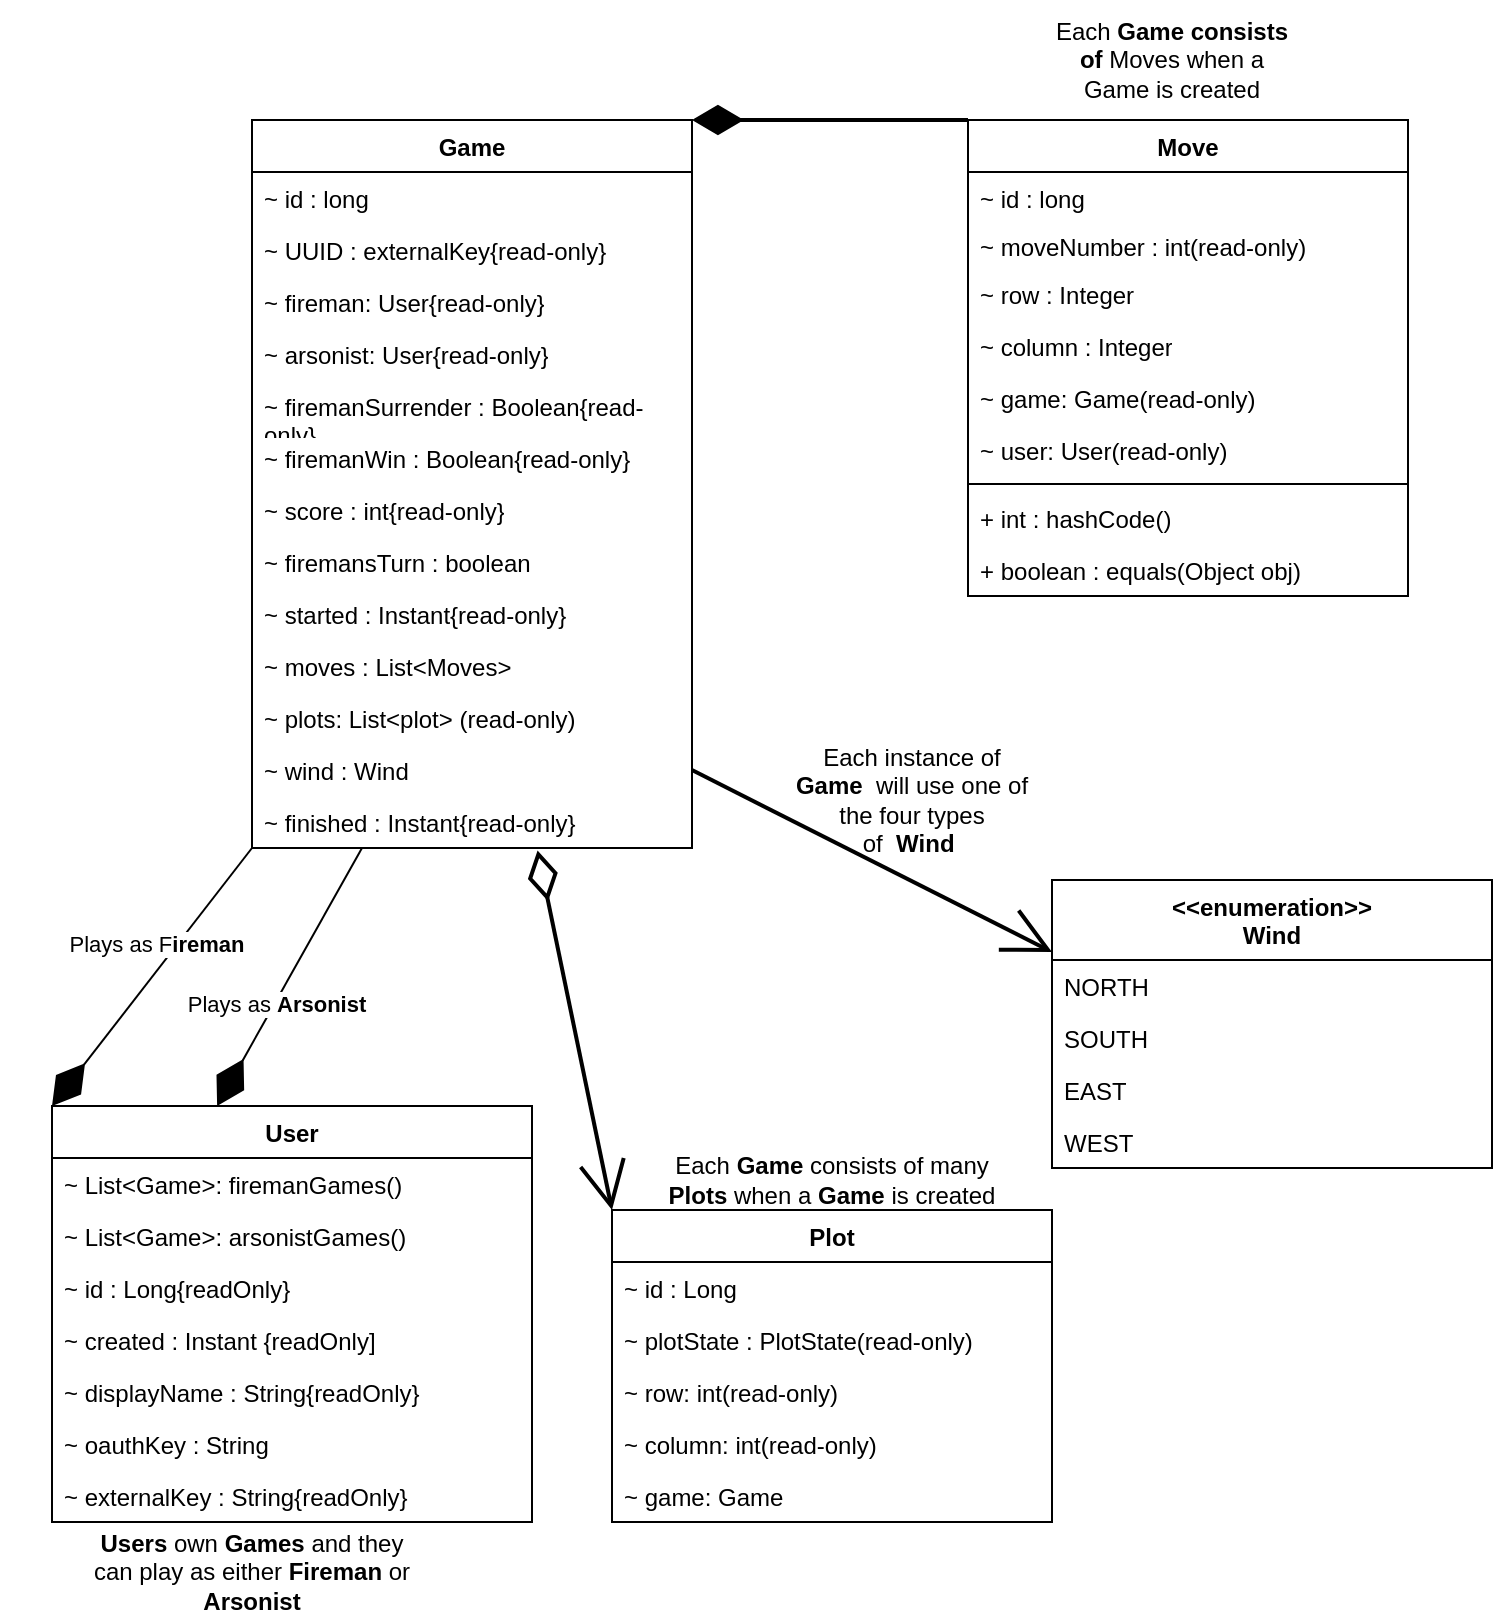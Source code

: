 <mxfile version="24.7.17">
  <diagram name="Page-1" id="W8P2e8QXl9jIIrar-pqP">
    <mxGraphModel dx="618" dy="365" grid="1" gridSize="10" guides="1" tooltips="1" connect="1" arrows="1" fold="1" page="1" pageScale="1" pageWidth="850" pageHeight="1100" math="0" shadow="0">
      <root>
        <mxCell id="0" />
        <mxCell id="1" parent="0" />
        <mxCell id="U3xS2Xd4ZOhI2V2aKV24-5" value="Move" style="swimlane;fontStyle=1;align=center;verticalAlign=top;childLayout=stackLayout;horizontal=1;startSize=26;horizontalStack=0;resizeParent=1;resizeParentMax=0;resizeLast=0;collapsible=1;marginBottom=0;whiteSpace=wrap;html=1;" parent="1" vertex="1">
          <mxGeometry x="538" y="70" width="220" height="238" as="geometry" />
        </mxCell>
        <mxCell id="vchuLV-9Gx36_uQUeISo-2" value="~ id : long" style="text;strokeColor=none;fillColor=none;align=left;verticalAlign=top;spacingLeft=4;spacingRight=4;overflow=hidden;rotatable=0;points=[[0,0.5],[1,0.5]];portConstraint=eastwest;whiteSpace=wrap;html=1;" vertex="1" parent="U3xS2Xd4ZOhI2V2aKV24-5">
          <mxGeometry y="26" width="220" height="24" as="geometry" />
        </mxCell>
        <mxCell id="U3xS2Xd4ZOhI2V2aKV24-6" value="~ moveNumber : int(read-only)" style="text;strokeColor=none;fillColor=none;align=left;verticalAlign=top;spacingLeft=4;spacingRight=4;overflow=hidden;rotatable=0;points=[[0,0.5],[1,0.5]];portConstraint=eastwest;whiteSpace=wrap;html=1;" parent="U3xS2Xd4ZOhI2V2aKV24-5" vertex="1">
          <mxGeometry y="50" width="220" height="24" as="geometry" />
        </mxCell>
        <mxCell id="RYduX_MG5zRAx5sU0X7O-1" value="~ row : Integer" style="text;strokeColor=none;fillColor=none;align=left;verticalAlign=top;spacingLeft=4;spacingRight=4;overflow=hidden;rotatable=0;points=[[0,0.5],[1,0.5]];portConstraint=eastwest;whiteSpace=wrap;html=1;" parent="U3xS2Xd4ZOhI2V2aKV24-5" vertex="1">
          <mxGeometry y="74" width="220" height="26" as="geometry" />
        </mxCell>
        <mxCell id="RYduX_MG5zRAx5sU0X7O-3" value="~ column : Integer" style="text;strokeColor=none;fillColor=none;align=left;verticalAlign=top;spacingLeft=4;spacingRight=4;overflow=hidden;rotatable=0;points=[[0,0.5],[1,0.5]];portConstraint=eastwest;whiteSpace=wrap;html=1;" parent="U3xS2Xd4ZOhI2V2aKV24-5" vertex="1">
          <mxGeometry y="100" width="220" height="26" as="geometry" />
        </mxCell>
        <mxCell id="RYduX_MG5zRAx5sU0X7O-2" value="~ game: Game(read-only)" style="text;strokeColor=none;fillColor=none;align=left;verticalAlign=top;spacingLeft=4;spacingRight=4;overflow=hidden;rotatable=0;points=[[0,0.5],[1,0.5]];portConstraint=eastwest;whiteSpace=wrap;html=1;" parent="U3xS2Xd4ZOhI2V2aKV24-5" vertex="1">
          <mxGeometry y="126" width="220" height="26" as="geometry" />
        </mxCell>
        <mxCell id="RYduX_MG5zRAx5sU0X7O-13" value="~ user: User(read-only)" style="text;strokeColor=none;fillColor=none;align=left;verticalAlign=top;spacingLeft=4;spacingRight=4;overflow=hidden;rotatable=0;points=[[0,0.5],[1,0.5]];portConstraint=eastwest;whiteSpace=wrap;html=1;" parent="U3xS2Xd4ZOhI2V2aKV24-5" vertex="1">
          <mxGeometry y="152" width="220" height="26" as="geometry" />
        </mxCell>
        <mxCell id="U3xS2Xd4ZOhI2V2aKV24-7" value="" style="line;strokeWidth=1;fillColor=none;align=left;verticalAlign=middle;spacingTop=-1;spacingLeft=3;spacingRight=3;rotatable=0;labelPosition=right;points=[];portConstraint=eastwest;strokeColor=inherit;" parent="U3xS2Xd4ZOhI2V2aKV24-5" vertex="1">
          <mxGeometry y="178" width="220" height="8" as="geometry" />
        </mxCell>
        <mxCell id="sLbZc5f34y555rs3LQ_W-40" value="+ int : hashCode()" style="text;strokeColor=none;fillColor=none;align=left;verticalAlign=top;spacingLeft=4;spacingRight=4;overflow=hidden;rotatable=0;points=[[0,0.5],[1,0.5]];portConstraint=eastwest;whiteSpace=wrap;html=1;" parent="U3xS2Xd4ZOhI2V2aKV24-5" vertex="1">
          <mxGeometry y="186" width="220" height="26" as="geometry" />
        </mxCell>
        <mxCell id="vchuLV-9Gx36_uQUeISo-13" value="+ boolean : equals(Object obj)" style="text;strokeColor=none;fillColor=none;align=left;verticalAlign=top;spacingLeft=4;spacingRight=4;overflow=hidden;rotatable=0;points=[[0,0.5],[1,0.5]];portConstraint=eastwest;whiteSpace=wrap;html=1;" vertex="1" parent="U3xS2Xd4ZOhI2V2aKV24-5">
          <mxGeometry y="212" width="220" height="26" as="geometry" />
        </mxCell>
        <mxCell id="U3xS2Xd4ZOhI2V2aKV24-9" value="Game" style="swimlane;fontStyle=1;align=center;verticalAlign=top;childLayout=stackLayout;horizontal=1;startSize=26;horizontalStack=0;resizeParent=1;resizeParentMax=0;resizeLast=0;collapsible=1;marginBottom=0;whiteSpace=wrap;html=1;" parent="1" vertex="1">
          <mxGeometry x="180" y="70" width="220" height="364" as="geometry" />
        </mxCell>
        <mxCell id="vchuLV-9Gx36_uQUeISo-15" value="~ id : long" style="text;strokeColor=none;fillColor=none;align=left;verticalAlign=top;spacingLeft=4;spacingRight=4;overflow=hidden;rotatable=0;points=[[0,0.5],[1,0.5]];portConstraint=eastwest;whiteSpace=wrap;html=1;" vertex="1" parent="U3xS2Xd4ZOhI2V2aKV24-9">
          <mxGeometry y="26" width="220" height="26" as="geometry" />
        </mxCell>
        <mxCell id="vchuLV-9Gx36_uQUeISo-20" value="~ UUID : externalKey{read-only}" style="text;strokeColor=none;fillColor=none;align=left;verticalAlign=top;spacingLeft=4;spacingRight=4;overflow=hidden;rotatable=0;points=[[0,0.5],[1,0.5]];portConstraint=eastwest;whiteSpace=wrap;html=1;" vertex="1" parent="U3xS2Xd4ZOhI2V2aKV24-9">
          <mxGeometry y="52" width="220" height="26" as="geometry" />
        </mxCell>
        <mxCell id="sLbZc5f34y555rs3LQ_W-17" value="~ fireman: User{read-only}" style="text;strokeColor=none;fillColor=none;align=left;verticalAlign=top;spacingLeft=4;spacingRight=4;overflow=hidden;rotatable=0;points=[[0,0.5],[1,0.5]];portConstraint=eastwest;whiteSpace=wrap;html=1;" parent="U3xS2Xd4ZOhI2V2aKV24-9" vertex="1">
          <mxGeometry y="78" width="220" height="26" as="geometry" />
        </mxCell>
        <mxCell id="sLbZc5f34y555rs3LQ_W-16" value="~ arsonist: User{read-only}" style="text;strokeColor=none;fillColor=none;align=left;verticalAlign=top;spacingLeft=4;spacingRight=4;overflow=hidden;rotatable=0;points=[[0,0.5],[1,0.5]];portConstraint=eastwest;whiteSpace=wrap;html=1;" parent="U3xS2Xd4ZOhI2V2aKV24-9" vertex="1">
          <mxGeometry y="104" width="220" height="26" as="geometry" />
        </mxCell>
        <mxCell id="vchuLV-9Gx36_uQUeISo-17" value="~ firemanSurrender : Boolean{read-only}" style="text;strokeColor=none;fillColor=none;align=left;verticalAlign=top;spacingLeft=4;spacingRight=4;overflow=hidden;rotatable=0;points=[[0,0.5],[1,0.5]];portConstraint=eastwest;whiteSpace=wrap;html=1;" vertex="1" parent="U3xS2Xd4ZOhI2V2aKV24-9">
          <mxGeometry y="130" width="220" height="26" as="geometry" />
        </mxCell>
        <mxCell id="vchuLV-9Gx36_uQUeISo-16" value="~ firemanWin : Boolean{read-only}" style="text;strokeColor=none;fillColor=none;align=left;verticalAlign=top;spacingLeft=4;spacingRight=4;overflow=hidden;rotatable=0;points=[[0,0.5],[1,0.5]];portConstraint=eastwest;whiteSpace=wrap;html=1;" vertex="1" parent="U3xS2Xd4ZOhI2V2aKV24-9">
          <mxGeometry y="156" width="220" height="26" as="geometry" />
        </mxCell>
        <mxCell id="U3xS2Xd4ZOhI2V2aKV24-12" value="~ score : int{read-only}" style="text;strokeColor=none;fillColor=none;align=left;verticalAlign=top;spacingLeft=4;spacingRight=4;overflow=hidden;rotatable=0;points=[[0,0.5],[1,0.5]];portConstraint=eastwest;whiteSpace=wrap;html=1;" parent="U3xS2Xd4ZOhI2V2aKV24-9" vertex="1">
          <mxGeometry y="182" width="220" height="26" as="geometry" />
        </mxCell>
        <mxCell id="mMBtxs_xHi3dSldJMzsw-1" value="~ firemansTurn : boolean" style="text;strokeColor=none;fillColor=none;align=left;verticalAlign=top;spacingLeft=4;spacingRight=4;overflow=hidden;rotatable=0;points=[[0,0.5],[1,0.5]];portConstraint=eastwest;whiteSpace=wrap;html=1;" parent="U3xS2Xd4ZOhI2V2aKV24-9" vertex="1">
          <mxGeometry y="208" width="220" height="26" as="geometry" />
        </mxCell>
        <mxCell id="vchuLV-9Gx36_uQUeISo-18" value="~ started : Instant{read-only}" style="text;strokeColor=none;fillColor=none;align=left;verticalAlign=top;spacingLeft=4;spacingRight=4;overflow=hidden;rotatable=0;points=[[0,0.5],[1,0.5]];portConstraint=eastwest;whiteSpace=wrap;html=1;" vertex="1" parent="U3xS2Xd4ZOhI2V2aKV24-9">
          <mxGeometry y="234" width="220" height="26" as="geometry" />
        </mxCell>
        <mxCell id="sLbZc5f34y555rs3LQ_W-57" value="~ moves : List&amp;lt;Moves&amp;gt;" style="text;strokeColor=none;fillColor=none;align=left;verticalAlign=top;spacingLeft=4;spacingRight=4;overflow=hidden;rotatable=0;points=[[0,0.5],[1,0.5]];portConstraint=eastwest;whiteSpace=wrap;html=1;" parent="U3xS2Xd4ZOhI2V2aKV24-9" vertex="1">
          <mxGeometry y="260" width="220" height="26" as="geometry" />
        </mxCell>
        <mxCell id="mMBtxs_xHi3dSldJMzsw-3" value="~ plots: List&amp;lt;plot&amp;gt; (read-only)" style="text;strokeColor=none;fillColor=none;align=left;verticalAlign=top;spacingLeft=4;spacingRight=4;overflow=hidden;rotatable=0;points=[[0,0.5],[1,0.5]];portConstraint=eastwest;whiteSpace=wrap;html=1;" parent="U3xS2Xd4ZOhI2V2aKV24-9" vertex="1">
          <mxGeometry y="286" width="220" height="26" as="geometry" />
        </mxCell>
        <mxCell id="sLbZc5f34y555rs3LQ_W-64" value="~ wind : Wind" style="text;strokeColor=none;fillColor=none;align=left;verticalAlign=top;spacingLeft=4;spacingRight=4;overflow=hidden;rotatable=0;points=[[0,0.5],[1,0.5]];portConstraint=eastwest;whiteSpace=wrap;html=1;" parent="U3xS2Xd4ZOhI2V2aKV24-9" vertex="1">
          <mxGeometry y="312" width="220" height="26" as="geometry" />
        </mxCell>
        <mxCell id="vchuLV-9Gx36_uQUeISo-19" value="~ finished : Instant{read-only}" style="text;strokeColor=none;fillColor=none;align=left;verticalAlign=top;spacingLeft=4;spacingRight=4;overflow=hidden;rotatable=0;points=[[0,0.5],[1,0.5]];portConstraint=eastwest;whiteSpace=wrap;html=1;" vertex="1" parent="U3xS2Xd4ZOhI2V2aKV24-9">
          <mxGeometry y="338" width="220" height="26" as="geometry" />
        </mxCell>
        <mxCell id="U3xS2Xd4ZOhI2V2aKV24-17" value="Plot" style="swimlane;fontStyle=1;align=center;verticalAlign=top;childLayout=stackLayout;horizontal=1;startSize=26;horizontalStack=0;resizeParent=1;resizeParentMax=0;resizeLast=0;collapsible=1;marginBottom=0;whiteSpace=wrap;html=1;" parent="1" vertex="1">
          <mxGeometry x="360" y="615" width="220" height="156" as="geometry" />
        </mxCell>
        <mxCell id="vchuLV-9Gx36_uQUeISo-14" value="~ id : Long&amp;nbsp;" style="text;strokeColor=none;fillColor=none;align=left;verticalAlign=top;spacingLeft=4;spacingRight=4;overflow=hidden;rotatable=0;points=[[0,0.5],[1,0.5]];portConstraint=eastwest;whiteSpace=wrap;html=1;" vertex="1" parent="U3xS2Xd4ZOhI2V2aKV24-17">
          <mxGeometry y="26" width="220" height="26" as="geometry" />
        </mxCell>
        <mxCell id="U3xS2Xd4ZOhI2V2aKV24-18" value="~ plotState : PlotState(read-only)" style="text;strokeColor=none;fillColor=none;align=left;verticalAlign=top;spacingLeft=4;spacingRight=4;overflow=hidden;rotatable=0;points=[[0,0.5],[1,0.5]];portConstraint=eastwest;whiteSpace=wrap;html=1;" parent="U3xS2Xd4ZOhI2V2aKV24-17" vertex="1">
          <mxGeometry y="52" width="220" height="26" as="geometry" />
        </mxCell>
        <mxCell id="mMBtxs_xHi3dSldJMzsw-4" value="~ row: int(read-only)" style="text;strokeColor=none;fillColor=none;align=left;verticalAlign=top;spacingLeft=4;spacingRight=4;overflow=hidden;rotatable=0;points=[[0,0.5],[1,0.5]];portConstraint=eastwest;whiteSpace=wrap;html=1;" parent="U3xS2Xd4ZOhI2V2aKV24-17" vertex="1">
          <mxGeometry y="78" width="220" height="26" as="geometry" />
        </mxCell>
        <mxCell id="RYduX_MG5zRAx5sU0X7O-19" value="~ column: int(read-only)" style="text;strokeColor=none;fillColor=none;align=left;verticalAlign=top;spacingLeft=4;spacingRight=4;overflow=hidden;rotatable=0;points=[[0,0.5],[1,0.5]];portConstraint=eastwest;whiteSpace=wrap;html=1;" parent="U3xS2Xd4ZOhI2V2aKV24-17" vertex="1">
          <mxGeometry y="104" width="220" height="26" as="geometry" />
        </mxCell>
        <mxCell id="vchuLV-9Gx36_uQUeISo-1" value="~ game: Game" style="text;strokeColor=none;fillColor=none;align=left;verticalAlign=top;spacingLeft=4;spacingRight=4;overflow=hidden;rotatable=0;points=[[0,0.5],[1,0.5]];portConstraint=eastwest;whiteSpace=wrap;html=1;" vertex="1" parent="U3xS2Xd4ZOhI2V2aKV24-17">
          <mxGeometry y="130" width="220" height="26" as="geometry" />
        </mxCell>
        <mxCell id="sLbZc5f34y555rs3LQ_W-66" value="" style="endArrow=open;html=1;rounded=0;startArrow=diamondThin;startFill=0;strokeWidth=2;targetPerimeterSpacing=0;endSize=20;startSize=20;endFill=0;entryX=0;entryY=0;entryDx=0;entryDy=0;exitX=0.649;exitY=1.048;exitDx=0;exitDy=0;exitPerimeter=0;" parent="1" source="vchuLV-9Gx36_uQUeISo-19" target="U3xS2Xd4ZOhI2V2aKV24-17" edge="1">
          <mxGeometry width="50" height="50" relative="1" as="geometry">
            <mxPoint x="400" y="403" as="sourcePoint" />
            <mxPoint x="219" y="550" as="targetPoint" />
          </mxGeometry>
        </mxCell>
        <mxCell id="sLbZc5f34y555rs3LQ_W-67" value="&amp;lt;&amp;lt;enumeration&amp;gt;&amp;gt;&lt;div&gt;Wind&lt;/div&gt;" style="swimlane;fontStyle=1;align=center;verticalAlign=top;childLayout=stackLayout;horizontal=1;startSize=40;horizontalStack=0;resizeParent=1;resizeParentMax=0;resizeLast=0;collapsible=1;marginBottom=0;whiteSpace=wrap;html=1;" parent="1" vertex="1">
          <mxGeometry x="580" y="450" width="220" height="144" as="geometry">
            <mxRectangle x="560" y="500" width="140" height="40" as="alternateBounds" />
          </mxGeometry>
        </mxCell>
        <mxCell id="sLbZc5f34y555rs3LQ_W-68" value="NORTH" style="text;strokeColor=none;fillColor=none;align=left;verticalAlign=top;spacingLeft=4;spacingRight=4;overflow=hidden;rotatable=0;points=[[0,0.5],[1,0.5]];portConstraint=eastwest;whiteSpace=wrap;html=1;" parent="sLbZc5f34y555rs3LQ_W-67" vertex="1">
          <mxGeometry y="40" width="220" height="26" as="geometry" />
        </mxCell>
        <mxCell id="sLbZc5f34y555rs3LQ_W-73" value="SOUTH" style="text;strokeColor=none;fillColor=none;align=left;verticalAlign=top;spacingLeft=4;spacingRight=4;overflow=hidden;rotatable=0;points=[[0,0.5],[1,0.5]];portConstraint=eastwest;whiteSpace=wrap;html=1;" parent="sLbZc5f34y555rs3LQ_W-67" vertex="1">
          <mxGeometry y="66" width="220" height="26" as="geometry" />
        </mxCell>
        <mxCell id="sLbZc5f34y555rs3LQ_W-72" value="EAST" style="text;strokeColor=none;fillColor=none;align=left;verticalAlign=top;spacingLeft=4;spacingRight=4;overflow=hidden;rotatable=0;points=[[0,0.5],[1,0.5]];portConstraint=eastwest;whiteSpace=wrap;html=1;" parent="sLbZc5f34y555rs3LQ_W-67" vertex="1">
          <mxGeometry y="92" width="220" height="26" as="geometry" />
        </mxCell>
        <mxCell id="sLbZc5f34y555rs3LQ_W-69" value="WEST" style="text;strokeColor=none;fillColor=none;align=left;verticalAlign=top;spacingLeft=4;spacingRight=4;overflow=hidden;rotatable=0;points=[[0,0.5],[1,0.5]];portConstraint=eastwest;whiteSpace=wrap;html=1;" parent="sLbZc5f34y555rs3LQ_W-67" vertex="1">
          <mxGeometry y="118" width="220" height="26" as="geometry" />
        </mxCell>
        <mxCell id="sLbZc5f34y555rs3LQ_W-76" value="" style="endArrow=none;html=1;rounded=0;exitX=1;exitY=0;exitDx=0;exitDy=0;startArrow=diamondThin;startFill=1;strokeWidth=2;targetPerimeterSpacing=0;endSize=20;startSize=20;endFill=0;entryX=0;entryY=0;entryDx=0;entryDy=0;" parent="1" edge="1" target="U3xS2Xd4ZOhI2V2aKV24-5" source="U3xS2Xd4ZOhI2V2aKV24-9">
          <mxGeometry width="50" height="50" relative="1" as="geometry">
            <mxPoint x="299" y="98" as="sourcePoint" />
            <mxPoint x="538" y="100" as="targetPoint" />
          </mxGeometry>
        </mxCell>
        <mxCell id="sLbZc5f34y555rs3LQ_W-77" value="" style="endArrow=open;html=1;rounded=0;exitX=1;exitY=0.5;exitDx=0;exitDy=0;startArrow=none;startFill=0;strokeWidth=2;targetPerimeterSpacing=0;endSize=20;startSize=20;endFill=0;entryX=0;entryY=0.25;entryDx=0;entryDy=0;" parent="1" source="sLbZc5f34y555rs3LQ_W-64" target="sLbZc5f34y555rs3LQ_W-67" edge="1">
          <mxGeometry width="50" height="50" relative="1" as="geometry">
            <mxPoint x="400" y="403" as="sourcePoint" />
            <mxPoint x="340" y="456" as="targetPoint" />
          </mxGeometry>
        </mxCell>
        <mxCell id="sLbZc5f34y555rs3LQ_W-79" value="Each instance of &lt;b&gt;Game&amp;nbsp;&amp;nbsp;&lt;/b&gt;will use one of the four types of&amp;nbsp;&lt;b&gt;&amp;nbsp;Wind&lt;/b&gt;&amp;nbsp;" style="whiteSpace=wrap;html=1;fillColor=none;strokeColor=none;" parent="1" vertex="1">
          <mxGeometry x="450" y="380" width="120" height="60" as="geometry" />
        </mxCell>
        <mxCell id="sLbZc5f34y555rs3LQ_W-80" value="Each &lt;b&gt;Game consists of &lt;/b&gt;Moves when a Game is created&lt;span style=&quot;color: rgba(0, 0, 0, 0); font-family: monospace; font-size: 0px; text-align: start; text-wrap-mode: nowrap;&quot;&gt;%3CmxGraphModel%3E%3Croot%3E%3CmxCell%20id%3D%220%22%2F%3E%3CmxCell%20id%3D%221%22%20parent%3D%220%22%2F%3E%3CmxCell%20id%3D%222%22%20value%3D%22%22%20style%3D%22endArrow%3Dopen%3Bhtml%3D1%3Brounded%3D0%3BexitX%3D1%3BexitY%3D0.5%3BexitDx%3D0%3BexitDy%3D0%3BstartArrow%3DdiamondThin%3BstartFill%3D0%3BstrokeWidth%3D2%3BtargetPerimeterSpacing%3D0%3BendSize%3D20%3BstartSize%3D20%3BendFill%3D0%3B%22%20edge%3D%221%22%20parent%3D%221%22%3E%3CmxGeometry%20width%3D%2250%22%20height%3D%2250%22%20relative%3D%221%22%20as%3D%22geometry%22%3E%3CmxPoint%20x%3D%22220%22%20y%3D%22404%22%20as%3D%22sourcePoint%22%2F%3E%3CmxPoint%20x%3D%22219%22%20y%3D%22550%22%20as%3D%22targetPoint%22%2F%3E%3C%2FmxGeometry%3E%3C%2FmxCell%3E%3C%2Froot%3E%3C%2FmxGraphModel%3E&lt;b&gt;Moves&lt;/b&gt;&lt;/span&gt;" style="whiteSpace=wrap;html=1;strokeColor=none;fillColor=none;" parent="1" vertex="1">
          <mxGeometry x="580" y="10" width="120" height="60" as="geometry" />
        </mxCell>
        <mxCell id="sLbZc5f34y555rs3LQ_W-83" value="Each &lt;b&gt;Game&amp;nbsp;&lt;/b&gt;consists of many&lt;b&gt; Plots&lt;/b&gt;&amp;nbsp;when a &lt;b&gt;Game&lt;/b&gt;&amp;nbsp;is created&lt;span style=&quot;color: rgba(0, 0, 0, 0); font-family: monospace; font-size: 0px; text-align: start; text-wrap-mode: nowrap;&quot;&gt;%3CmxGraphModel%3E%3Croot%3E%3CmxCell%20id%3D%220%22%2F%3E%3CmxCell%20id%3D%221%22%20parent%3D%220%22%2F%3E%3CmxCell%20id%3D%222%22%20value%3D%22%22%20style%3D%22endArrow%3Dopen%3Bhtml%3D1%3Brounded%3D0%3BexitX%3D1%3BexitY%3D0.5%3BexitDx%3D0%3BexitDy%3D0%3BstartArrow%3DdiamondThin%3BstartFill%3D0%3BstrokeWidth%3D2%3BtargetPerimeterSpacing%3D0%3BendSize%3D20%3BstartSize%3D20%3BendFill%3D0%3B%22%20edge%3D%221%22%20parent%3D%221%22%3E%3CmxGeometry%20width%3D%2250%22%20height%3D%2250%22%20relative%3D%221%22%20as%3D%22geometry%22%3E%3CmxPoint%20x%3D%22220%22%20y%3D%22404%22%20as%3D%22sourcePoint%22%2F%3E%3CmxPoint%20x%3D%22219%22%20y%3D%22550%22%20as%3D%22targetPoint%22%2F%3E%3C%2FmxGeometry%3E%3C%2FmxCell%3E%3C%2Froot%3E%3C%2FmxGraphModel%3E&lt;b&gt;Moves&lt;/b&gt;&lt;/span&gt;" style="whiteSpace=wrap;html=1;strokeColor=none;fillColor=none;" parent="1" vertex="1">
          <mxGeometry x="385" y="584" width="170" height="31" as="geometry" />
        </mxCell>
        <mxCell id="RYduX_MG5zRAx5sU0X7O-4" value="User" style="swimlane;fontStyle=1;align=center;verticalAlign=top;childLayout=stackLayout;horizontal=1;startSize=26;horizontalStack=0;resizeParent=1;resizeParentMax=0;resizeLast=0;collapsible=1;marginBottom=0;whiteSpace=wrap;html=1;" parent="1" vertex="1">
          <mxGeometry x="80" y="563" width="240" height="208" as="geometry" />
        </mxCell>
        <mxCell id="RYduX_MG5zRAx5sU0X7O-5" value="~ List&amp;lt;Game&amp;gt;: firemanGames()" style="text;strokeColor=none;fillColor=none;align=left;verticalAlign=top;spacingLeft=4;spacingRight=4;overflow=hidden;rotatable=0;points=[[0,0.5],[1,0.5]];portConstraint=eastwest;whiteSpace=wrap;html=1;" parent="RYduX_MG5zRAx5sU0X7O-4" vertex="1">
          <mxGeometry y="26" width="240" height="26" as="geometry" />
        </mxCell>
        <mxCell id="RYduX_MG5zRAx5sU0X7O-8" value="~ List&amp;lt;Game&amp;gt;: arsonistGames()" style="text;strokeColor=none;fillColor=none;align=left;verticalAlign=top;spacingLeft=4;spacingRight=4;overflow=hidden;rotatable=0;points=[[0,0.5],[1,0.5]];portConstraint=eastwest;whiteSpace=wrap;html=1;" parent="RYduX_MG5zRAx5sU0X7O-4" vertex="1">
          <mxGeometry y="52" width="240" height="26" as="geometry" />
        </mxCell>
        <mxCell id="RYduX_MG5zRAx5sU0X7O-18" value="~ id : Long{readOnly}" style="text;strokeColor=none;fillColor=none;align=left;verticalAlign=top;spacingLeft=4;spacingRight=4;overflow=hidden;rotatable=0;points=[[0,0.5],[1,0.5]];portConstraint=eastwest;whiteSpace=wrap;html=1;" parent="RYduX_MG5zRAx5sU0X7O-4" vertex="1">
          <mxGeometry y="78" width="240" height="26" as="geometry" />
        </mxCell>
        <mxCell id="RYduX_MG5zRAx5sU0X7O-17" value="~&lt;span style=&quot;background-color: initial;&quot;&gt;&amp;nbsp;&lt;/span&gt;&lt;span style=&quot;background-color: initial;&quot;&gt;created :&amp;nbsp;&lt;/span&gt;Instant&amp;nbsp;&lt;span style=&quot;background-color: initial;&quot;&gt;{readOnly]&lt;/span&gt;" style="text;strokeColor=none;fillColor=none;align=left;verticalAlign=top;spacingLeft=4;spacingRight=4;overflow=hidden;rotatable=0;points=[[0,0.5],[1,0.5]];portConstraint=eastwest;whiteSpace=wrap;html=1;" parent="RYduX_MG5zRAx5sU0X7O-4" vertex="1">
          <mxGeometry y="104" width="240" height="26" as="geometry" />
        </mxCell>
        <mxCell id="RYduX_MG5zRAx5sU0X7O-16" value="~ displayName : String{readOnly}" style="text;strokeColor=none;fillColor=none;align=left;verticalAlign=top;spacingLeft=4;spacingRight=4;overflow=hidden;rotatable=0;points=[[0,0.5],[1,0.5]];portConstraint=eastwest;whiteSpace=wrap;html=1;" parent="RYduX_MG5zRAx5sU0X7O-4" vertex="1">
          <mxGeometry y="130" width="240" height="26" as="geometry" />
        </mxCell>
        <mxCell id="RYduX_MG5zRAx5sU0X7O-15" value="~ oauthKey : String" style="text;strokeColor=none;fillColor=none;align=left;verticalAlign=top;spacingLeft=4;spacingRight=4;overflow=hidden;rotatable=0;points=[[0,0.5],[1,0.5]];portConstraint=eastwest;whiteSpace=wrap;html=1;" parent="RYduX_MG5zRAx5sU0X7O-4" vertex="1">
          <mxGeometry y="156" width="240" height="26" as="geometry" />
        </mxCell>
        <mxCell id="RYduX_MG5zRAx5sU0X7O-14" value="~ externalKey : String{readOnly}" style="text;strokeColor=none;fillColor=none;align=left;verticalAlign=top;spacingLeft=4;spacingRight=4;overflow=hidden;rotatable=0;points=[[0,0.5],[1,0.5]];portConstraint=eastwest;whiteSpace=wrap;html=1;" parent="RYduX_MG5zRAx5sU0X7O-4" vertex="1">
          <mxGeometry y="182" width="240" height="26" as="geometry" />
        </mxCell>
        <mxCell id="RYduX_MG5zRAx5sU0X7O-9" value="" style="endArrow=diamondThin;endFill=1;endSize=24;html=1;rounded=0;entryX=0.344;entryY=0;entryDx=0;entryDy=0;exitX=0.25;exitY=1;exitDx=0;exitDy=0;entryPerimeter=0;" parent="1" source="U3xS2Xd4ZOhI2V2aKV24-9" target="RYduX_MG5zRAx5sU0X7O-4" edge="1">
          <mxGeometry width="160" relative="1" as="geometry">
            <mxPoint x="180" y="403" as="sourcePoint" />
            <mxPoint x="-40" y="160" as="targetPoint" />
          </mxGeometry>
        </mxCell>
        <mxCell id="RYduX_MG5zRAx5sU0X7O-12" value="Plays as &lt;b&gt;Arsonist&lt;/b&gt;" style="edgeLabel;html=1;align=center;verticalAlign=middle;resizable=0;points=[];" parent="RYduX_MG5zRAx5sU0X7O-9" vertex="1" connectable="0">
          <mxGeometry x="0.188" relative="1" as="geometry">
            <mxPoint y="1" as="offset" />
          </mxGeometry>
        </mxCell>
        <mxCell id="RYduX_MG5zRAx5sU0X7O-10" value="" style="endArrow=diamondThin;endFill=1;endSize=24;html=1;rounded=0;entryX=0;entryY=0;entryDx=0;entryDy=0;exitX=0;exitY=1;exitDx=0;exitDy=0;" parent="1" source="U3xS2Xd4ZOhI2V2aKV24-9" target="RYduX_MG5zRAx5sU0X7O-4" edge="1">
          <mxGeometry width="160" relative="1" as="geometry">
            <mxPoint x="180" y="403" as="sourcePoint" />
            <mxPoint x="-170" y="260" as="targetPoint" />
          </mxGeometry>
        </mxCell>
        <mxCell id="RYduX_MG5zRAx5sU0X7O-11" value="Plays as F&lt;b&gt;ireman&lt;/b&gt;" style="edgeLabel;html=1;align=center;verticalAlign=middle;resizable=0;points=[];" parent="RYduX_MG5zRAx5sU0X7O-10" vertex="1" connectable="0">
          <mxGeometry x="-0.026" y="1" relative="1" as="geometry">
            <mxPoint y="-16" as="offset" />
          </mxGeometry>
        </mxCell>
        <mxCell id="RYduX_MG5zRAx5sU0X7O-20" value="&lt;b&gt;Users &lt;/b&gt;own &lt;b&gt;Games &lt;/b&gt;and they can play as either &lt;b&gt;Fireman &lt;/b&gt;or &lt;b&gt;Arsonist&lt;/b&gt;" style="whiteSpace=wrap;html=1;strokeColor=none;fillColor=none;" parent="1" vertex="1">
          <mxGeometry x="95" y="780" width="170" height="31" as="geometry" />
        </mxCell>
      </root>
    </mxGraphModel>
  </diagram>
</mxfile>
